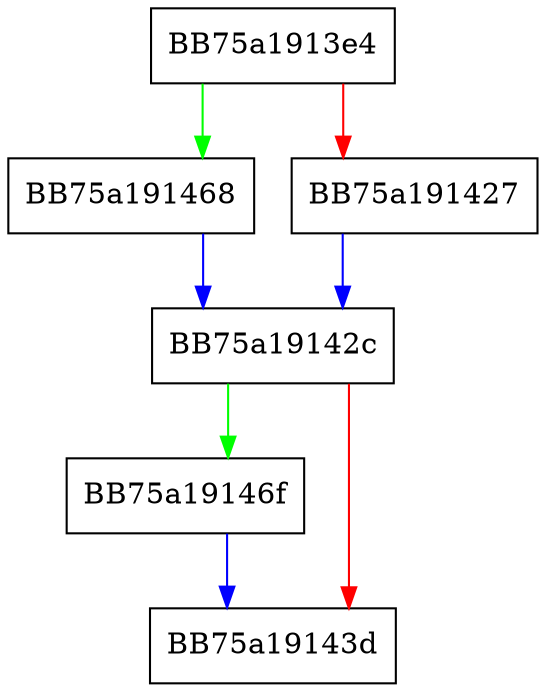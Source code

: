 digraph x86_runtime_throw {
  node [shape="box"];
  graph [splines=ortho];
  BB75a1913e4 -> BB75a191468 [color="green"];
  BB75a1913e4 -> BB75a191427 [color="red"];
  BB75a191427 -> BB75a19142c [color="blue"];
  BB75a19142c -> BB75a19146f [color="green"];
  BB75a19142c -> BB75a19143d [color="red"];
  BB75a191468 -> BB75a19142c [color="blue"];
  BB75a19146f -> BB75a19143d [color="blue"];
}